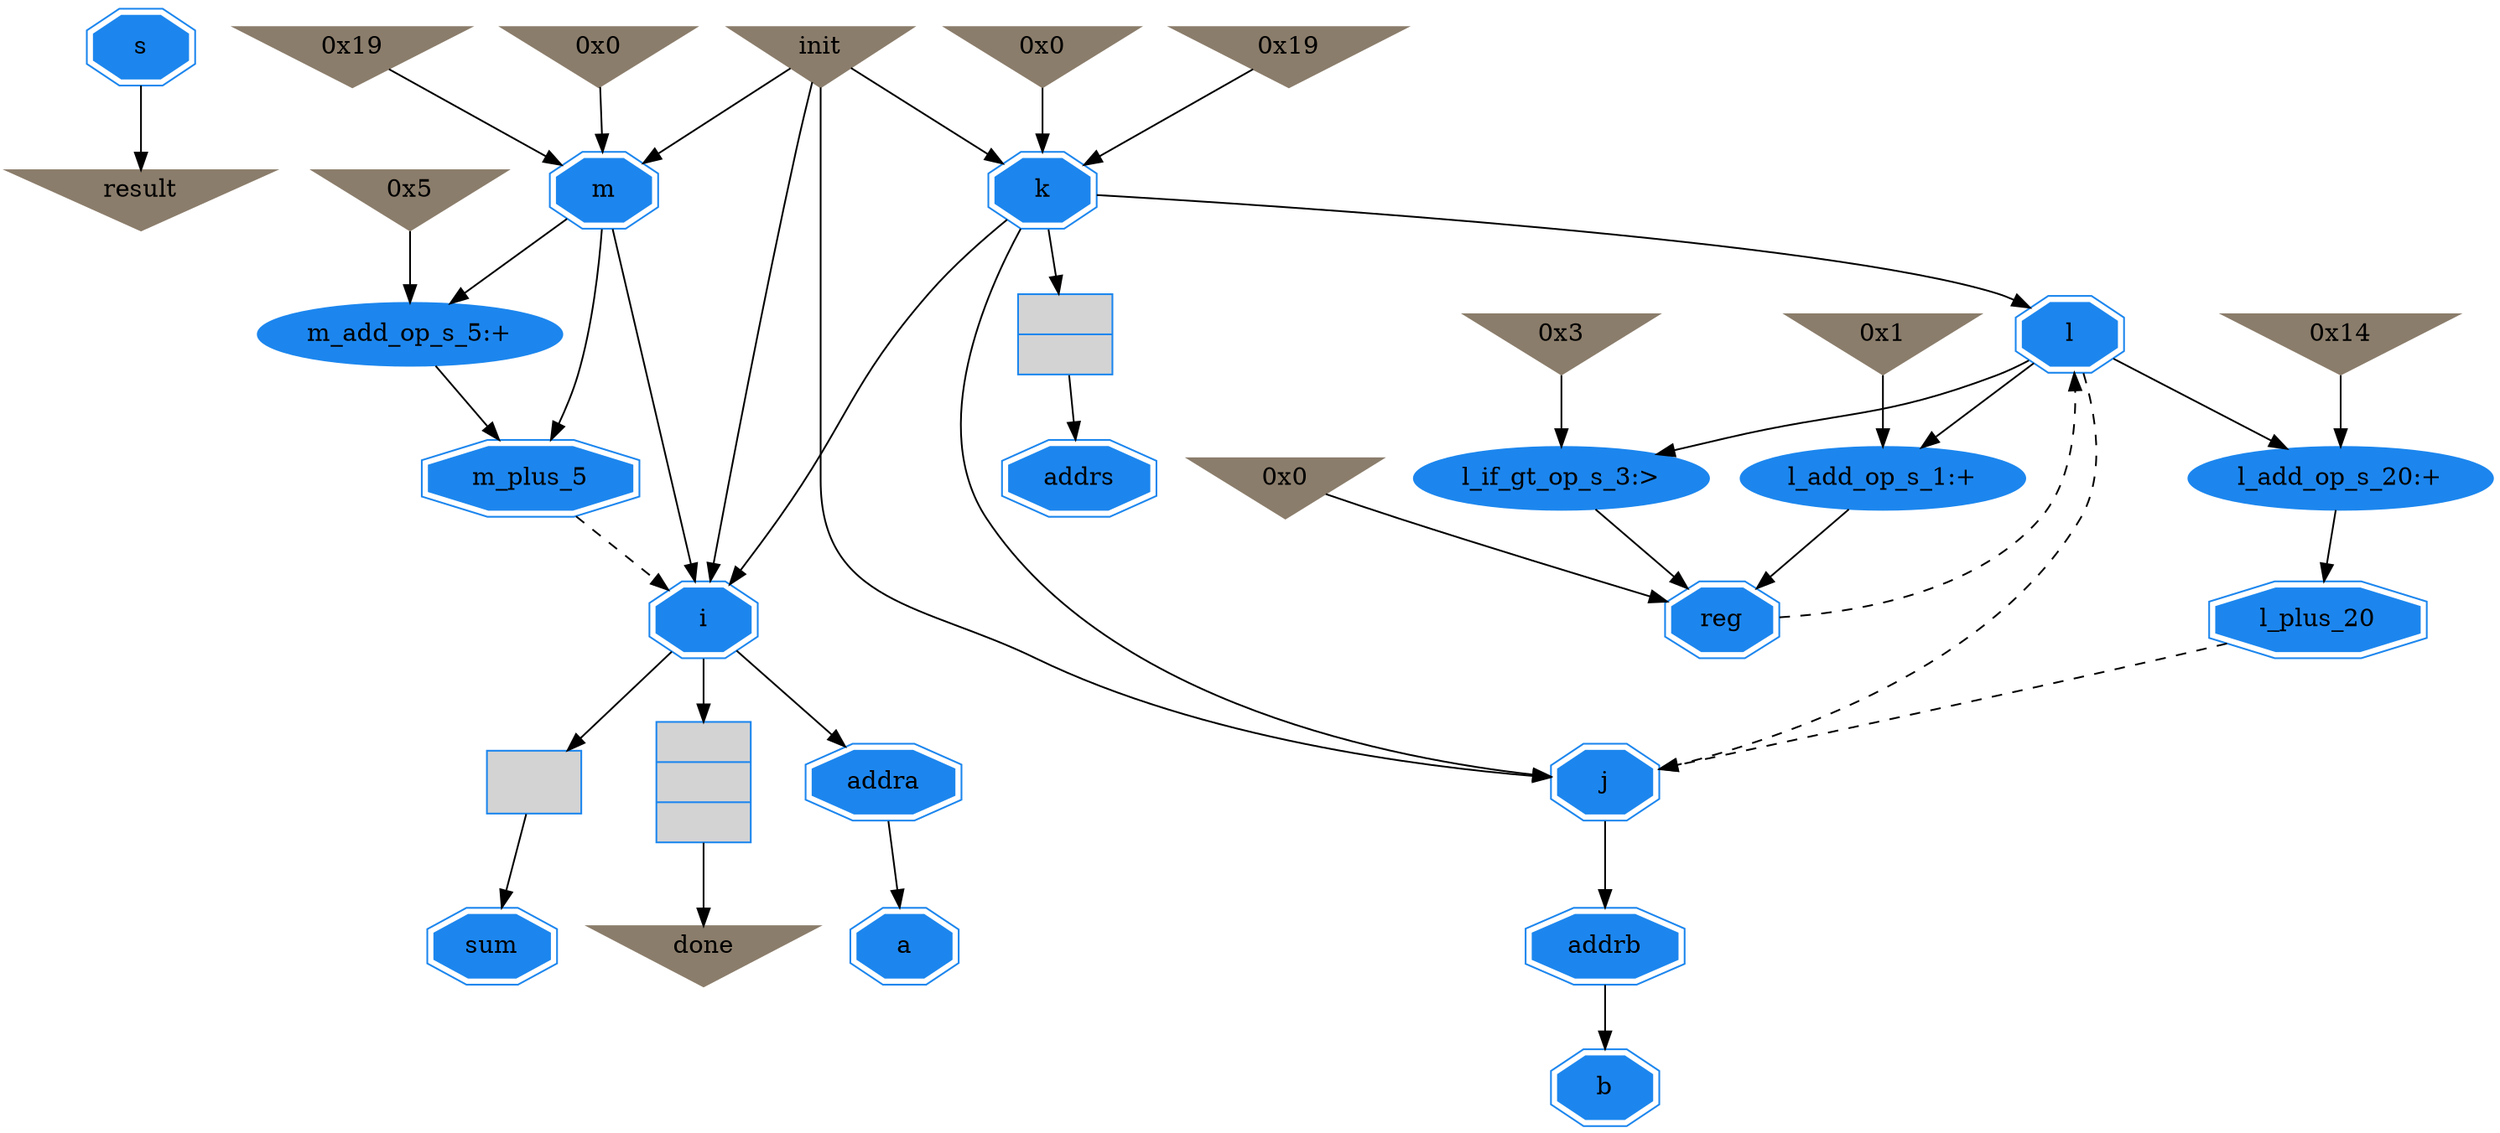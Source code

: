 digraph matmult {
	// Components (Nodes)
	node [shape=ellipse, style=filled, color=dodgerblue2];
	"result" [color=bisque4 shape=invtriangle label="result"];
	"c22" [color=bisque4 shape=invtriangle label="0x0"];
	"c26" [color=bisque4 shape=invtriangle label="0x3"];
	"i" [label="i" shape=doubleoctagon  color=dodgerblue2 ];
	"a" [label="a" shape=doubleoctagon  color=dodgerblue2 ];
	"c30" [color=bisque4 shape=invtriangle label="0x5"];
	"c29" [color=bisque4 shape=invtriangle label="0x14"];
	"c33" [label="{|}" shape=record fillcolor=lightgray  color=dodgerblue2 ];
	"c27" [color=bisque4 shape=invtriangle label="0x1"];
	"c25" [color=bisque4 shape=invtriangle label="0x19"];
	"reg" [label="reg" shape=doubleoctagon  color=dodgerblue2 ];
	"m_add_op_s_5" [label="m_add_op_s_5:+"  color=dodgerblue2 ];
	"c23" [color=bisque4 shape=invtriangle label="0x19"];
	"j" [label="j" shape=doubleoctagon  color=dodgerblue2 ];
	"addra" [label="addra" shape=doubleoctagon  color=dodgerblue2 ];
	"addrb" [label="addrb" shape=doubleoctagon  color=dodgerblue2 ];
	"m_plus_5" [label="m_plus_5" shape=doubleoctagon  color=dodgerblue2 ];
	"done" [color=bisque4 shape=invtriangle label="done"];
	"sum" [label="sum" shape=doubleoctagon  color=dodgerblue2 ];
	"l_if_gt_op_s_3" [label="l_if_gt_op_s_3:>"  color=dodgerblue2 ];
	"l_add_op_s_20" [label="l_add_op_s_20:+"  color=dodgerblue2 ];
	"c24" [color=bisque4 shape=invtriangle label="0x0"];
	"c31" [label="{}" shape=record fillcolor=lightgray  color=dodgerblue2 ];
	"c28" [color=bisque4 shape=invtriangle label="0x0"];
	"c32" [label="{||}" shape=record fillcolor=lightgray  color=dodgerblue2 ];
	"b" [label="b" shape=doubleoctagon  color=dodgerblue2 ];
	"l_plus_20" [label="l_plus_20" shape=doubleoctagon  color=dodgerblue2 ];
	"s" [label="s" shape=doubleoctagon  color=dodgerblue2 ];
	"addrs" [label="addrs" shape=doubleoctagon  color=dodgerblue2 ];
	"l_add_op_s_1" [label="l_add_op_s_1:+"  color=dodgerblue2 ];
	"k" [label="k" shape=doubleoctagon  color=dodgerblue2 ];
	"l" [label="l" shape=doubleoctagon  color=dodgerblue2 ];
	"m" [label="m" shape=doubleoctagon  color=dodgerblue2 ];
	"init" [color=bisque4 shape=invtriangle label="init"];

	// Signals (Edges)
	"c22" -> "m"
	"m" -> "i"
	"m" -> "m_add_op_s_5"
	"k" -> "l"
	"c27" -> "l_add_op_s_1"
	"k" -> "c33":input
	"c31" -> "sum"
	"c33" -> "addrs"
	"i" -> "addra"
	"addrb" -> "b"
	"m" -> "m_plus_5"
	"addra" -> "a"
	"c30" -> "m_add_op_s_5"
	"k" -> "i"
	"l" -> "l_add_op_s_20"
	"l_add_op_s_20" -> "l_plus_20"
	"m_plus_5" -> "i" [style=dashed];
	"k" -> "j"
	"l_plus_20" -> "j" [style=dashed];
	"init" -> "k"
	"c24" -> "k"
	"c23" -> "m"
	"c26" -> "l_if_gt_op_s_3"
	"c28" -> "reg"
	"c29" -> "l_add_op_s_20"
	"init" -> "i"
	"j" -> "addrb"
	"m_add_op_s_5" -> "m_plus_5"
	"s" -> "result"
	"i" -> "c32":input
	"c32" -> "done"
	"l" -> "l_add_op_s_1"
	"i" -> "c31":input
	"reg" -> "l" [style=dashed];
	"l_if_gt_op_s_3" -> "reg"
	"l" -> "l_if_gt_op_s_3"
	"l_add_op_s_1" -> "reg"
	"init" -> "j"
	"l" -> "j" [style=dashed];
	"c25" -> "k"
	"init" -> "m"
}